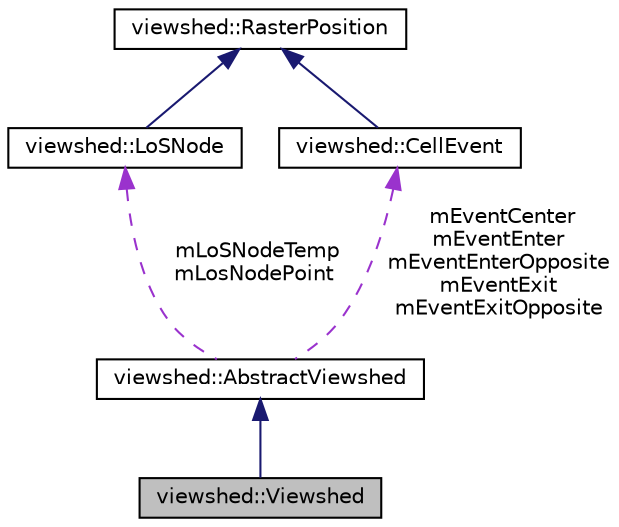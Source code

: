digraph "viewshed::Viewshed"
{
 // LATEX_PDF_SIZE
  edge [fontname="Helvetica",fontsize="10",labelfontname="Helvetica",labelfontsize="10"];
  node [fontname="Helvetica",fontsize="10",shape=record];
  Node1 [label="viewshed::Viewshed",height=0.2,width=0.4,color="black", fillcolor="grey75", style="filled", fontcolor="black",tooltip=" "];
  Node2 -> Node1 [dir="back",color="midnightblue",fontsize="10",style="solid",fontname="Helvetica"];
  Node2 [label="viewshed::AbstractViewshed",height=0.2,width=0.4,color="black", fillcolor="white", style="filled",URL="$classviewshed_1_1AbstractViewshed.html",tooltip="Abstract class that represents viewshed calculation from this class specific implementations ( Viewsh..."];
  Node3 -> Node2 [dir="back",color="darkorchid3",fontsize="10",style="dashed",label=" mLoSNodeTemp\nmLosNodePoint" ,fontname="Helvetica"];
  Node3 [label="viewshed::LoSNode",height=0.2,width=0.4,color="black", fillcolor="white", style="filled",URL="$classviewshed_1_1LoSNode.html",tooltip="Representation of single cell that creates a point on LoS."];
  Node4 -> Node3 [dir="back",color="midnightblue",fontsize="10",style="solid",fontname="Helvetica"];
  Node4 [label="viewshed::RasterPosition",height=0.2,width=0.4,color="black", fillcolor="white", style="filled",URL="$classviewshed_1_1RasterPosition.html",tooltip="Class to represent position on raster in term of row and column."];
  Node5 -> Node2 [dir="back",color="darkorchid3",fontsize="10",style="dashed",label=" mEventCenter\nmEventEnter\nmEventEnterOpposite\nmEventExit\nmEventExitOpposite" ,fontname="Helvetica"];
  Node5 [label="viewshed::CellEvent",height=0.2,width=0.4,color="black", fillcolor="white", style="filled",URL="$classviewshed_1_1CellEvent.html",tooltip="Class representing cell events for Van Kreveld's plane sweep algorithm. Stores cell position (row and..."];
  Node4 -> Node5 [dir="back",color="midnightblue",fontsize="10",style="solid",fontname="Helvetica"];
}
